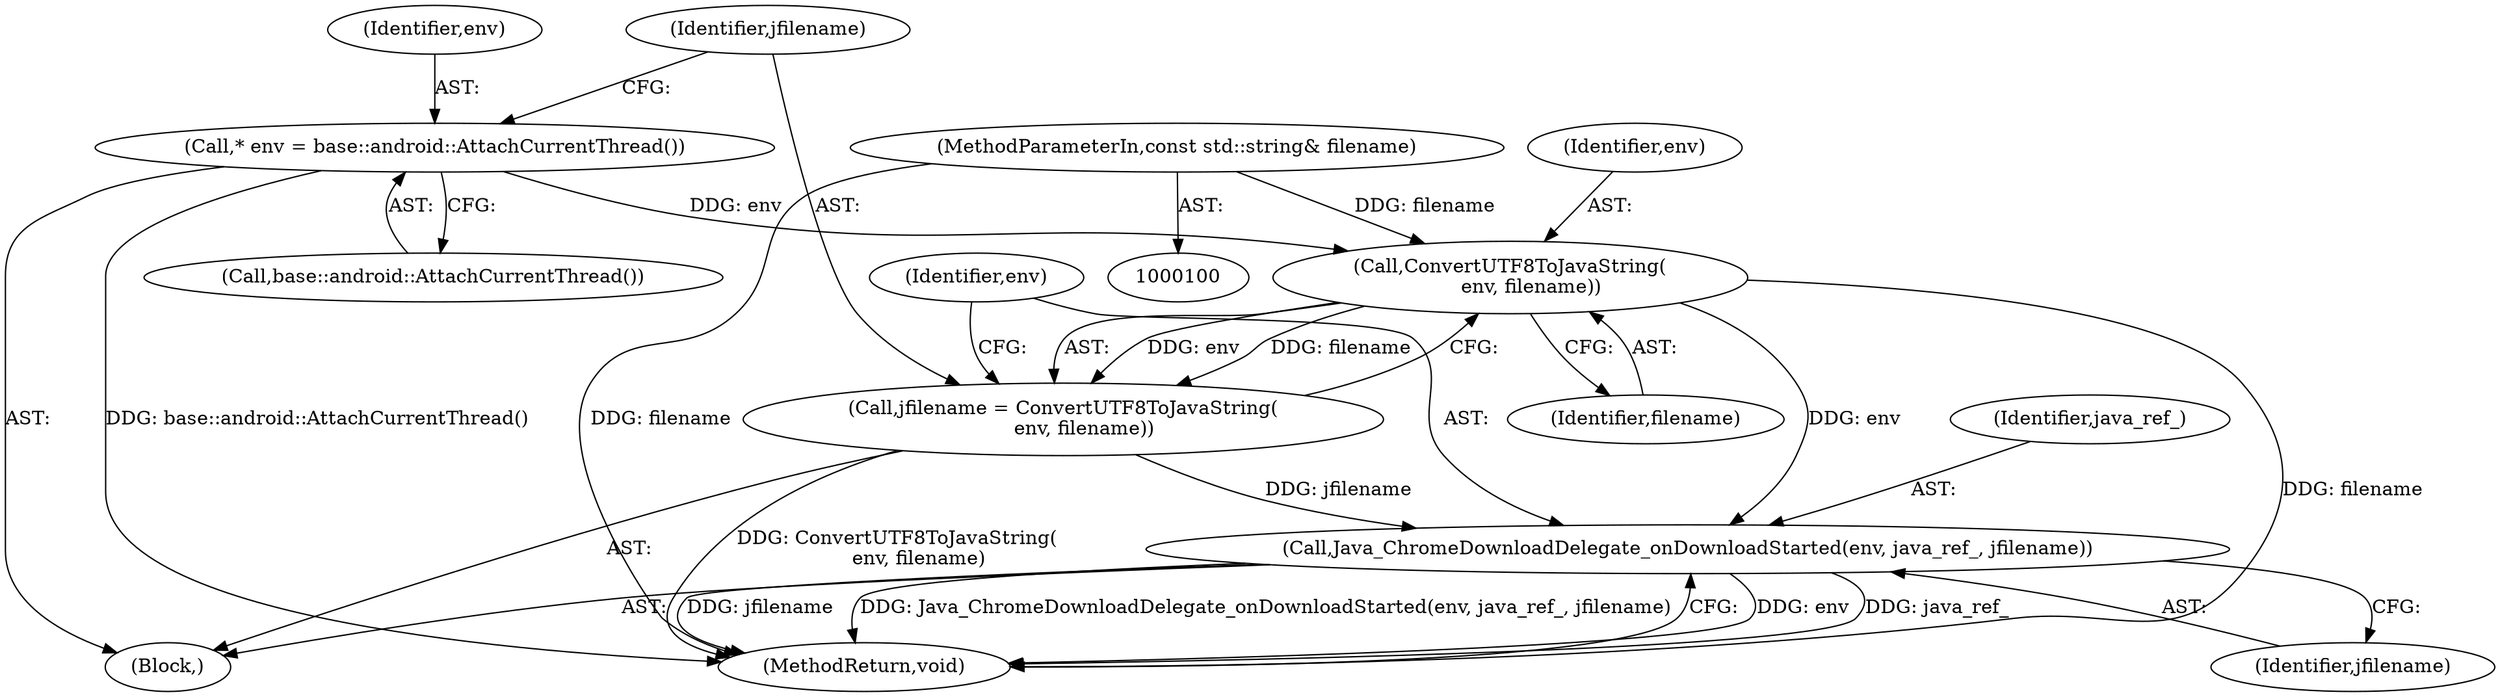 digraph "0_Chrome_5fc08cfb098acce49344d2e89cc27c915903f81c@pointer" {
"1000113" [label="(Call,Java_ChromeDownloadDelegate_onDownloadStarted(env, java_ref_, jfilename))"];
"1000110" [label="(Call,ConvertUTF8ToJavaString(\n       env, filename))"];
"1000104" [label="(Call,* env = base::android::AttachCurrentThread())"];
"1000101" [label="(MethodParameterIn,const std::string& filename)"];
"1000108" [label="(Call,jfilename = ConvertUTF8ToJavaString(\n       env, filename))"];
"1000109" [label="(Identifier,jfilename)"];
"1000113" [label="(Call,Java_ChromeDownloadDelegate_onDownloadStarted(env, java_ref_, jfilename))"];
"1000117" [label="(MethodReturn,void)"];
"1000110" [label="(Call,ConvertUTF8ToJavaString(\n       env, filename))"];
"1000108" [label="(Call,jfilename = ConvertUTF8ToJavaString(\n       env, filename))"];
"1000115" [label="(Identifier,java_ref_)"];
"1000106" [label="(Call,base::android::AttachCurrentThread())"];
"1000116" [label="(Identifier,jfilename)"];
"1000102" [label="(Block,)"];
"1000105" [label="(Identifier,env)"];
"1000104" [label="(Call,* env = base::android::AttachCurrentThread())"];
"1000111" [label="(Identifier,env)"];
"1000101" [label="(MethodParameterIn,const std::string& filename)"];
"1000112" [label="(Identifier,filename)"];
"1000114" [label="(Identifier,env)"];
"1000113" -> "1000102"  [label="AST: "];
"1000113" -> "1000116"  [label="CFG: "];
"1000114" -> "1000113"  [label="AST: "];
"1000115" -> "1000113"  [label="AST: "];
"1000116" -> "1000113"  [label="AST: "];
"1000117" -> "1000113"  [label="CFG: "];
"1000113" -> "1000117"  [label="DDG: env"];
"1000113" -> "1000117"  [label="DDG: java_ref_"];
"1000113" -> "1000117"  [label="DDG: jfilename"];
"1000113" -> "1000117"  [label="DDG: Java_ChromeDownloadDelegate_onDownloadStarted(env, java_ref_, jfilename)"];
"1000110" -> "1000113"  [label="DDG: env"];
"1000108" -> "1000113"  [label="DDG: jfilename"];
"1000110" -> "1000108"  [label="AST: "];
"1000110" -> "1000112"  [label="CFG: "];
"1000111" -> "1000110"  [label="AST: "];
"1000112" -> "1000110"  [label="AST: "];
"1000108" -> "1000110"  [label="CFG: "];
"1000110" -> "1000117"  [label="DDG: filename"];
"1000110" -> "1000108"  [label="DDG: env"];
"1000110" -> "1000108"  [label="DDG: filename"];
"1000104" -> "1000110"  [label="DDG: env"];
"1000101" -> "1000110"  [label="DDG: filename"];
"1000104" -> "1000102"  [label="AST: "];
"1000104" -> "1000106"  [label="CFG: "];
"1000105" -> "1000104"  [label="AST: "];
"1000106" -> "1000104"  [label="AST: "];
"1000109" -> "1000104"  [label="CFG: "];
"1000104" -> "1000117"  [label="DDG: base::android::AttachCurrentThread()"];
"1000101" -> "1000100"  [label="AST: "];
"1000101" -> "1000117"  [label="DDG: filename"];
"1000108" -> "1000102"  [label="AST: "];
"1000109" -> "1000108"  [label="AST: "];
"1000114" -> "1000108"  [label="CFG: "];
"1000108" -> "1000117"  [label="DDG: ConvertUTF8ToJavaString(\n       env, filename)"];
}
